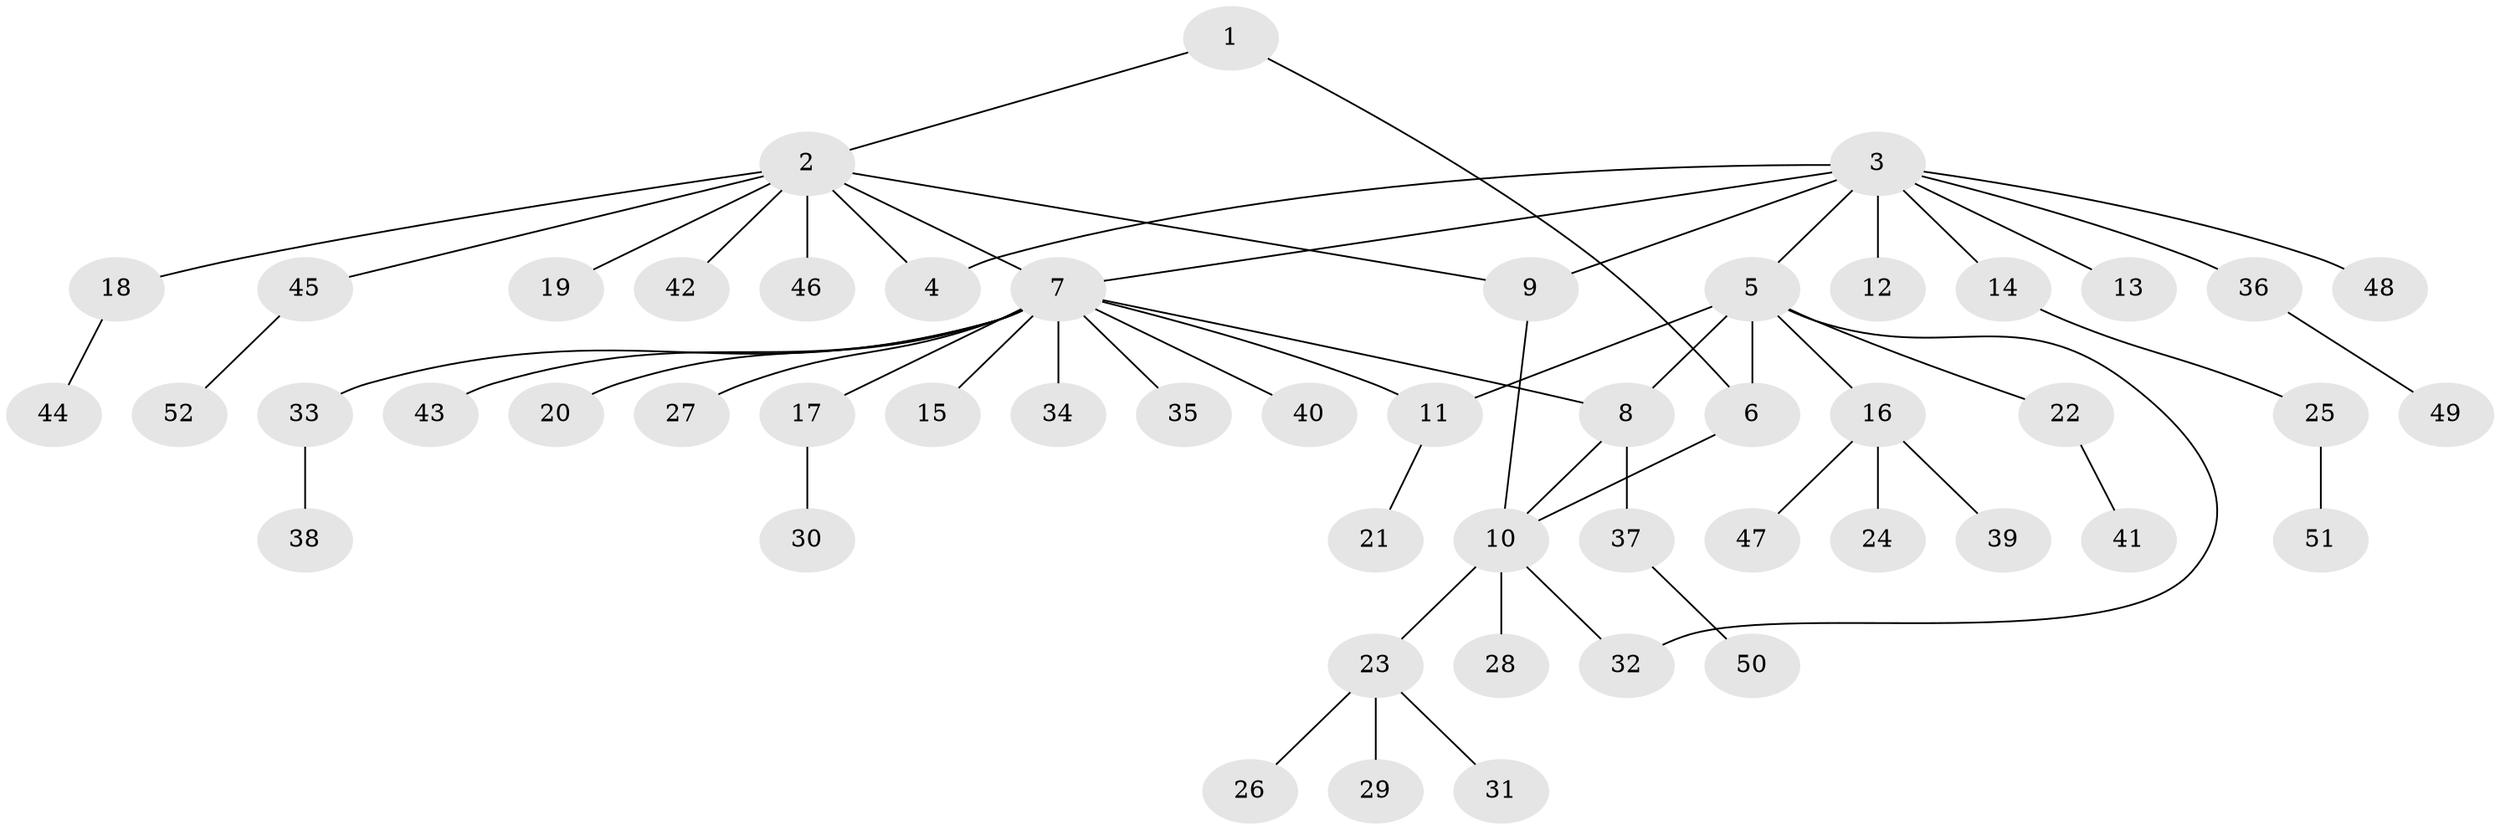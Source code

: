 // Generated by graph-tools (version 1.1) at 2025/02/03/09/25 03:02:49]
// undirected, 52 vertices, 59 edges
graph export_dot {
graph [start="1"]
  node [color=gray90,style=filled];
  1;
  2;
  3;
  4;
  5;
  6;
  7;
  8;
  9;
  10;
  11;
  12;
  13;
  14;
  15;
  16;
  17;
  18;
  19;
  20;
  21;
  22;
  23;
  24;
  25;
  26;
  27;
  28;
  29;
  30;
  31;
  32;
  33;
  34;
  35;
  36;
  37;
  38;
  39;
  40;
  41;
  42;
  43;
  44;
  45;
  46;
  47;
  48;
  49;
  50;
  51;
  52;
  1 -- 2;
  1 -- 6;
  2 -- 4;
  2 -- 7;
  2 -- 9;
  2 -- 18;
  2 -- 19;
  2 -- 42;
  2 -- 45;
  2 -- 46;
  3 -- 4;
  3 -- 5;
  3 -- 7;
  3 -- 9;
  3 -- 12;
  3 -- 13;
  3 -- 14;
  3 -- 36;
  3 -- 48;
  5 -- 6;
  5 -- 8;
  5 -- 11;
  5 -- 16;
  5 -- 22;
  5 -- 32;
  6 -- 10;
  7 -- 8;
  7 -- 11;
  7 -- 15;
  7 -- 17;
  7 -- 20;
  7 -- 27;
  7 -- 33;
  7 -- 34;
  7 -- 35;
  7 -- 40;
  7 -- 43;
  8 -- 10;
  8 -- 37;
  9 -- 10;
  10 -- 23;
  10 -- 28;
  10 -- 32;
  11 -- 21;
  14 -- 25;
  16 -- 24;
  16 -- 39;
  16 -- 47;
  17 -- 30;
  18 -- 44;
  22 -- 41;
  23 -- 26;
  23 -- 29;
  23 -- 31;
  25 -- 51;
  33 -- 38;
  36 -- 49;
  37 -- 50;
  45 -- 52;
}
